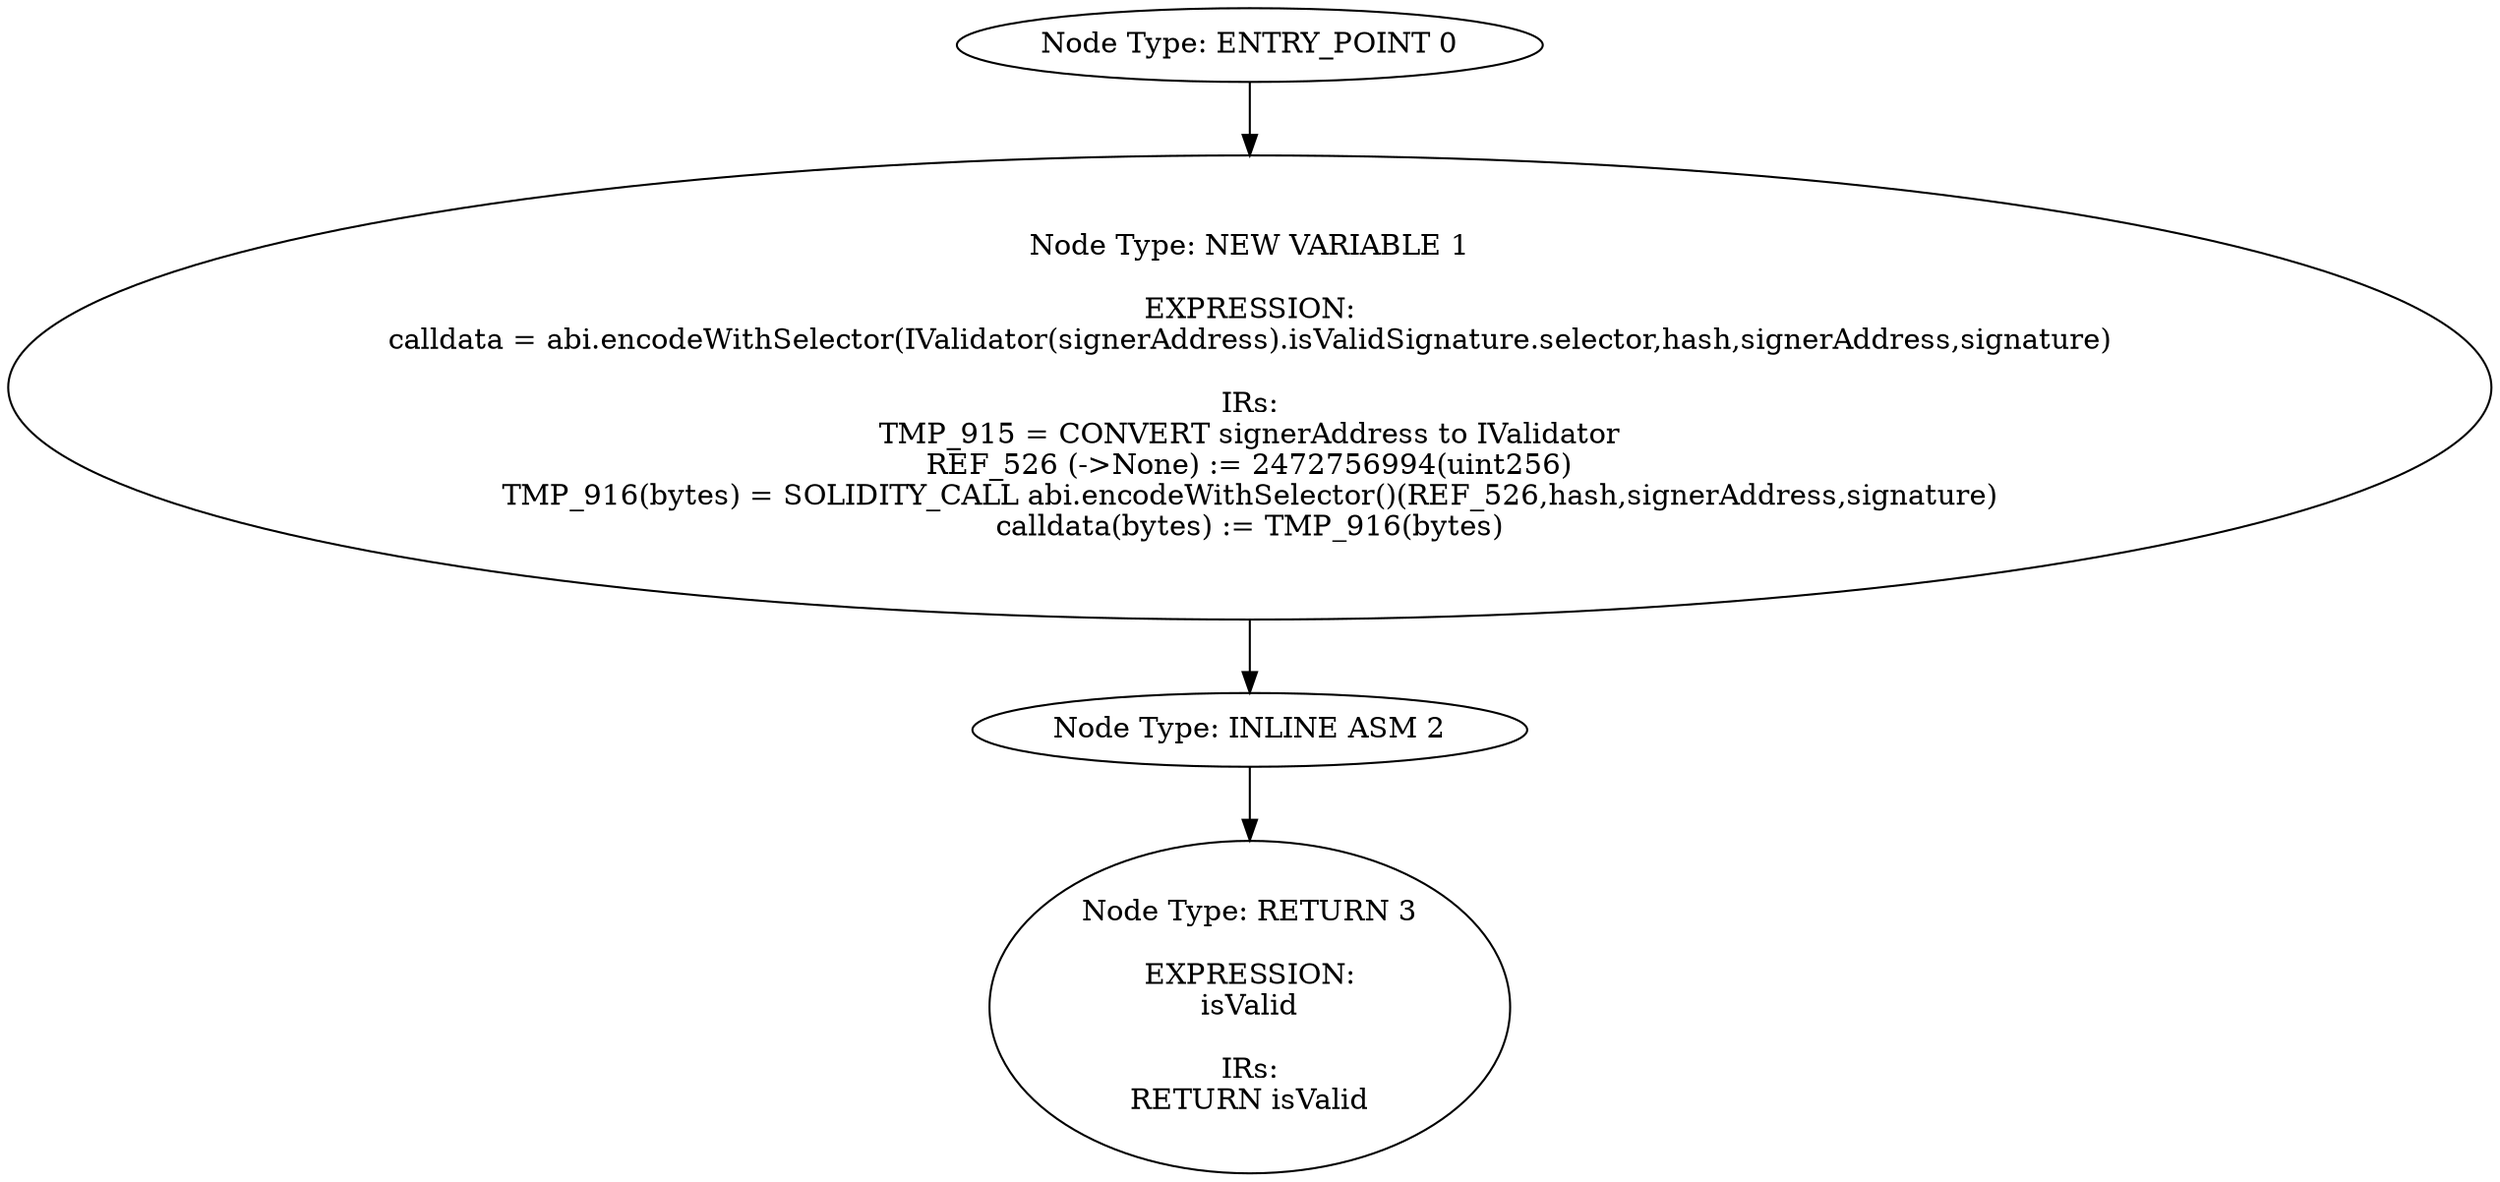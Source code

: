 digraph{
0[label="Node Type: ENTRY_POINT 0
"];
0->1;
1[label="Node Type: NEW VARIABLE 1

EXPRESSION:
calldata = abi.encodeWithSelector(IValidator(signerAddress).isValidSignature.selector,hash,signerAddress,signature)

IRs:
TMP_915 = CONVERT signerAddress to IValidator
REF_526 (->None) := 2472756994(uint256)
TMP_916(bytes) = SOLIDITY_CALL abi.encodeWithSelector()(REF_526,hash,signerAddress,signature)
calldata(bytes) := TMP_916(bytes)"];
1->2;
2[label="Node Type: INLINE ASM 2
"];
2->3;
3[label="Node Type: RETURN 3

EXPRESSION:
isValid

IRs:
RETURN isValid"];
}
